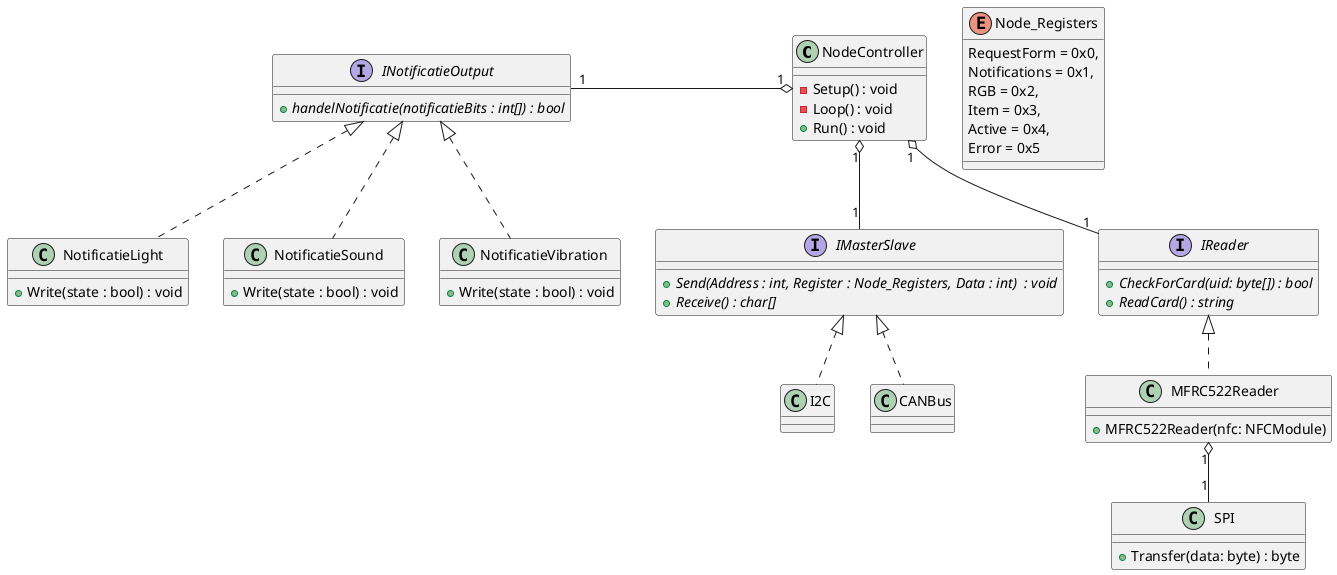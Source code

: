 @startuml

Class NodeController
{
    {method} - Setup() : void 
    {method} - Loop() : void
    {method} + Run() : void
}

Interface IMasterSlave
{
    {abstract} + Send(Address : int, Register : Node_Registers, Data : int)  : void
    {abstract} + Receive() : char[]
}

Interface INotificatieOutput
{
    {abstract} + handelNotificatie(notificatieBits : int[]) : bool
}

class NotificatieLight
{
    {method} + Write(state : bool) : void
}

class NotificatieSound
{
    {method} + Write(state : bool) : void
}

class NotificatieVibration
{
    {method} + Write(state : bool) : void
}

class SPI {
   {method} + Transfer(data: byte) : byte
}

interface IReader {
    {abstract} + CheckForCard(uid: byte[]) : bool
    {abstract} + ReadCard() : string
}

class MFRC522Reader {
    {method} + MFRC522Reader(nfc: NFCModule)
}

enum Node_Registers
{
    RequestForm = 0x0,
    Notifications = 0x1,
    RGB = 0x2,
    Item = 0x3,
    Active = 0x4,
    Error = 0x5
}

NodeController "1" o-left- "1" INotificatieOutput
NodeController "1" o-- "1" IMasterSlave
NodeController "1" o-- "1" IReader

INotificatieOutput <|.. NotificatieLight
INotificatieOutput <|.. NotificatieSound
INotificatieOutput <|.. NotificatieVibration

IMasterSlave <|.. I2C
IMasterSlave <|.. CANBus

IReader <|.. MFRC522Reader
MFRC522Reader "1" o-- "1" SPI

@enduml